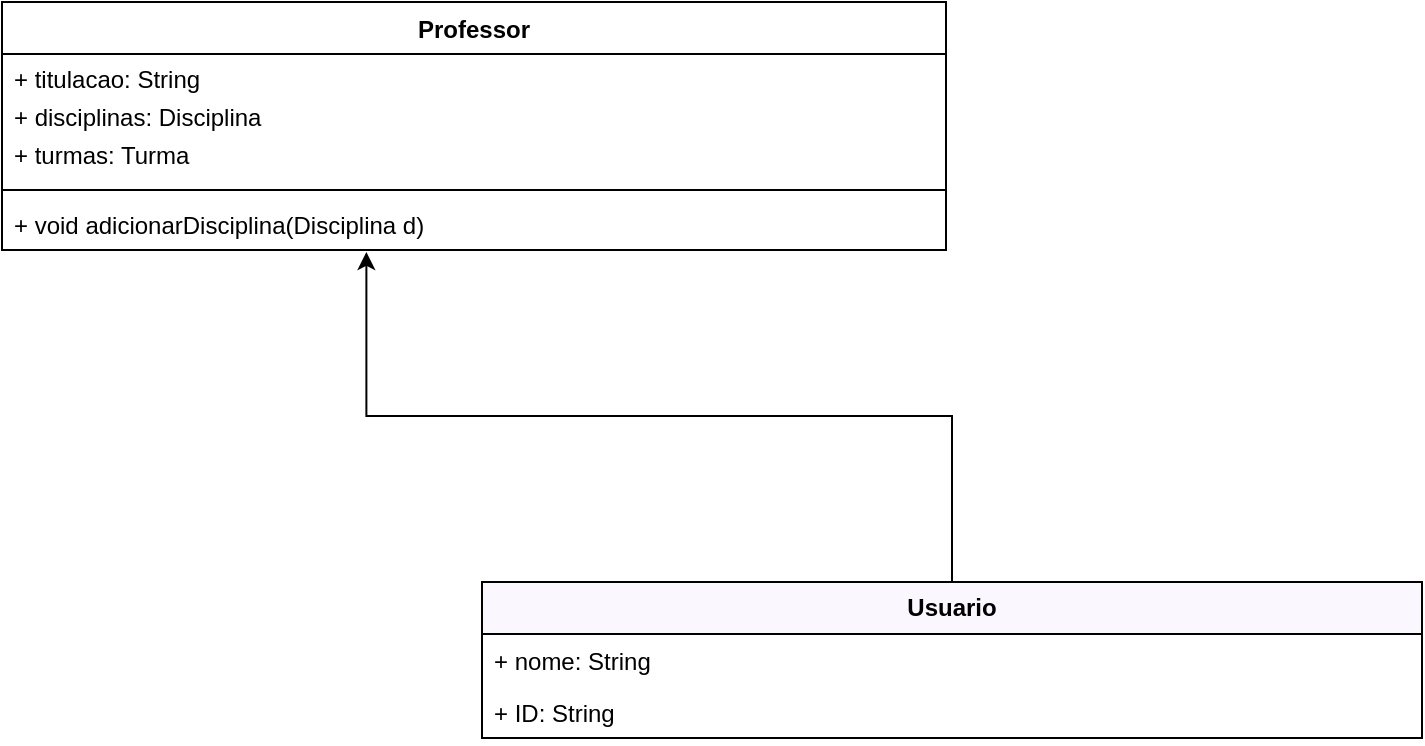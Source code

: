 <mxfile version="24.9.1">
  <diagram name="Página-1" id="N2WiynYanpoJoHV4ZBwj">
    <mxGraphModel dx="1194" dy="1913" grid="1" gridSize="10" guides="1" tooltips="1" connect="1" arrows="1" fold="1" page="1" pageScale="1" pageWidth="827" pageHeight="1169" math="0" shadow="0">
      <root>
        <mxCell id="0" />
        <mxCell id="1" parent="0" />
        <mxCell id="zELmGNDtOQ9E1W_eVcMO-1" value="Professor" style="swimlane;fontStyle=1;align=center;verticalAlign=top;childLayout=stackLayout;horizontal=1;startSize=26;horizontalStack=0;resizeParent=1;resizeParentMax=0;resizeLast=0;collapsible=1;marginBottom=0;whiteSpace=wrap;html=1;fillColor=#ffffff;" vertex="1" parent="1">
          <mxGeometry x="380" y="-170" width="472" height="124" as="geometry" />
        </mxCell>
        <mxCell id="zELmGNDtOQ9E1W_eVcMO-2" value="&lt;div style=&quot;line-height: 160%;&quot;&gt;+ titulacao: String&lt;/div&gt;&lt;div style=&quot;line-height: 160%;&quot;&gt;+ disciplinas: Disciplina&lt;br&gt;&lt;/div&gt;&lt;div style=&quot;line-height: 160%;&quot;&gt;+ turmas: Turma&lt;br&gt;&lt;/div&gt;" style="text;strokeColor=none;fillColor=none;align=left;verticalAlign=middle;spacingLeft=4;spacingRight=4;overflow=hidden;rotatable=0;points=[[0,0.5],[1,0.5]];portConstraint=eastwest;whiteSpace=wrap;html=1;" vertex="1" parent="zELmGNDtOQ9E1W_eVcMO-1">
          <mxGeometry y="26" width="472" height="64" as="geometry" />
        </mxCell>
        <mxCell id="zELmGNDtOQ9E1W_eVcMO-3" value="" style="line;strokeWidth=1;fillColor=none;align=left;verticalAlign=middle;spacingTop=-1;spacingLeft=3;spacingRight=3;rotatable=0;labelPosition=right;points=[];portConstraint=eastwest;strokeColor=inherit;" vertex="1" parent="zELmGNDtOQ9E1W_eVcMO-1">
          <mxGeometry y="90" width="472" height="8" as="geometry" />
        </mxCell>
        <mxCell id="zELmGNDtOQ9E1W_eVcMO-4" value="+ void adicionarDisciplina(Disciplina d)" style="text;strokeColor=none;fillColor=none;align=left;verticalAlign=top;spacingLeft=4;spacingRight=4;overflow=hidden;rotatable=0;points=[[0,0.5],[1,0.5]];portConstraint=eastwest;whiteSpace=wrap;html=1;" vertex="1" parent="zELmGNDtOQ9E1W_eVcMO-1">
          <mxGeometry y="98" width="472" height="26" as="geometry" />
        </mxCell>
        <mxCell id="zELmGNDtOQ9E1W_eVcMO-5" value="&lt;b&gt;Usuario&lt;/b&gt;" style="swimlane;fontStyle=0;childLayout=stackLayout;horizontal=1;startSize=26;fillColor=#FBF7FF;horizontalStack=0;resizeParent=1;resizeParentMax=0;resizeLast=0;collapsible=1;marginBottom=0;whiteSpace=wrap;html=1;" vertex="1" parent="1">
          <mxGeometry x="620" y="120" width="470" height="78" as="geometry" />
        </mxCell>
        <mxCell id="zELmGNDtOQ9E1W_eVcMO-6" value="+ nome: String" style="text;strokeColor=none;fillColor=none;align=left;verticalAlign=top;spacingLeft=4;spacingRight=4;overflow=hidden;rotatable=0;points=[[0,0.5],[1,0.5]];portConstraint=eastwest;whiteSpace=wrap;html=1;" vertex="1" parent="zELmGNDtOQ9E1W_eVcMO-5">
          <mxGeometry y="26" width="470" height="26" as="geometry" />
        </mxCell>
        <mxCell id="zELmGNDtOQ9E1W_eVcMO-7" value="+ ID: String" style="text;strokeColor=none;fillColor=none;align=left;verticalAlign=top;spacingLeft=4;spacingRight=4;overflow=hidden;rotatable=0;points=[[0,0.5],[1,0.5]];portConstraint=eastwest;whiteSpace=wrap;html=1;" vertex="1" parent="zELmGNDtOQ9E1W_eVcMO-5">
          <mxGeometry y="52" width="470" height="26" as="geometry" />
        </mxCell>
        <mxCell id="zELmGNDtOQ9E1W_eVcMO-8" style="edgeStyle=orthogonalEdgeStyle;rounded=0;orthogonalLoop=1;jettySize=auto;html=1;entryX=0.386;entryY=1.038;entryDx=0;entryDy=0;entryPerimeter=0;" edge="1" parent="1" source="zELmGNDtOQ9E1W_eVcMO-5" target="zELmGNDtOQ9E1W_eVcMO-4">
          <mxGeometry relative="1" as="geometry" />
        </mxCell>
      </root>
    </mxGraphModel>
  </diagram>
</mxfile>
